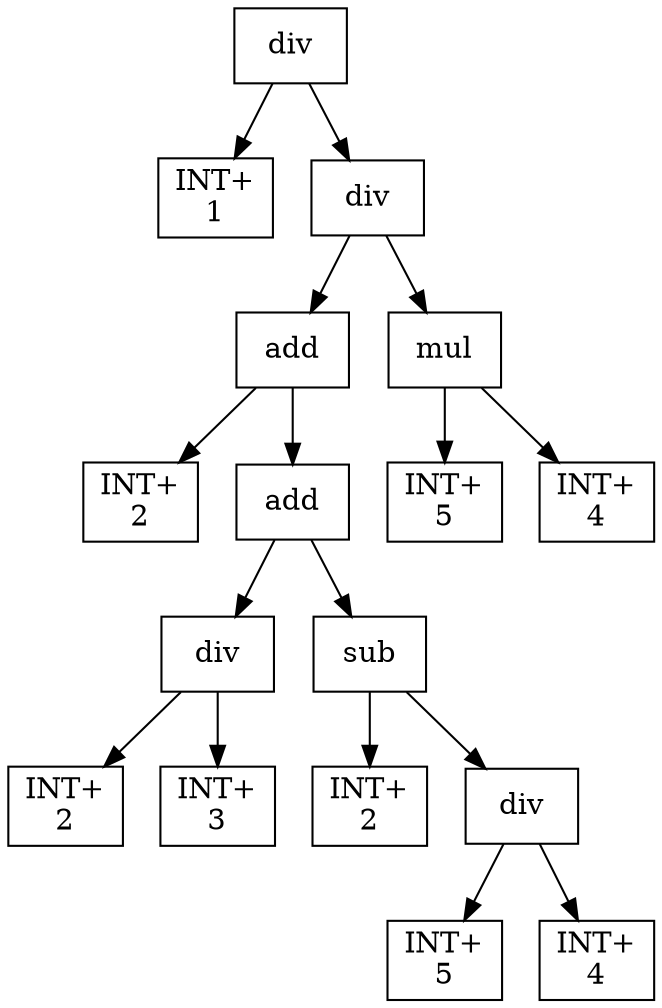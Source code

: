 digraph expr {
  node [shape=box];
  n1 [label="div"];
  n2 [label="INT+\n1"];
  n3 [label="div"];
  n4 [label="add"];
  n5 [label="INT+\n2"];
  n6 [label="add"];
  n7 [label="div"];
  n8 [label="INT+\n2"];
  n9 [label="INT+\n3"];
  n7 -> n8;
  n7 -> n9;
  n10 [label="sub"];
  n11 [label="INT+\n2"];
  n12 [label="div"];
  n13 [label="INT+\n5"];
  n14 [label="INT+\n4"];
  n12 -> n13;
  n12 -> n14;
  n10 -> n11;
  n10 -> n12;
  n6 -> n7;
  n6 -> n10;
  n4 -> n5;
  n4 -> n6;
  n15 [label="mul"];
  n16 [label="INT+\n5"];
  n17 [label="INT+\n4"];
  n15 -> n16;
  n15 -> n17;
  n3 -> n4;
  n3 -> n15;
  n1 -> n2;
  n1 -> n3;
}